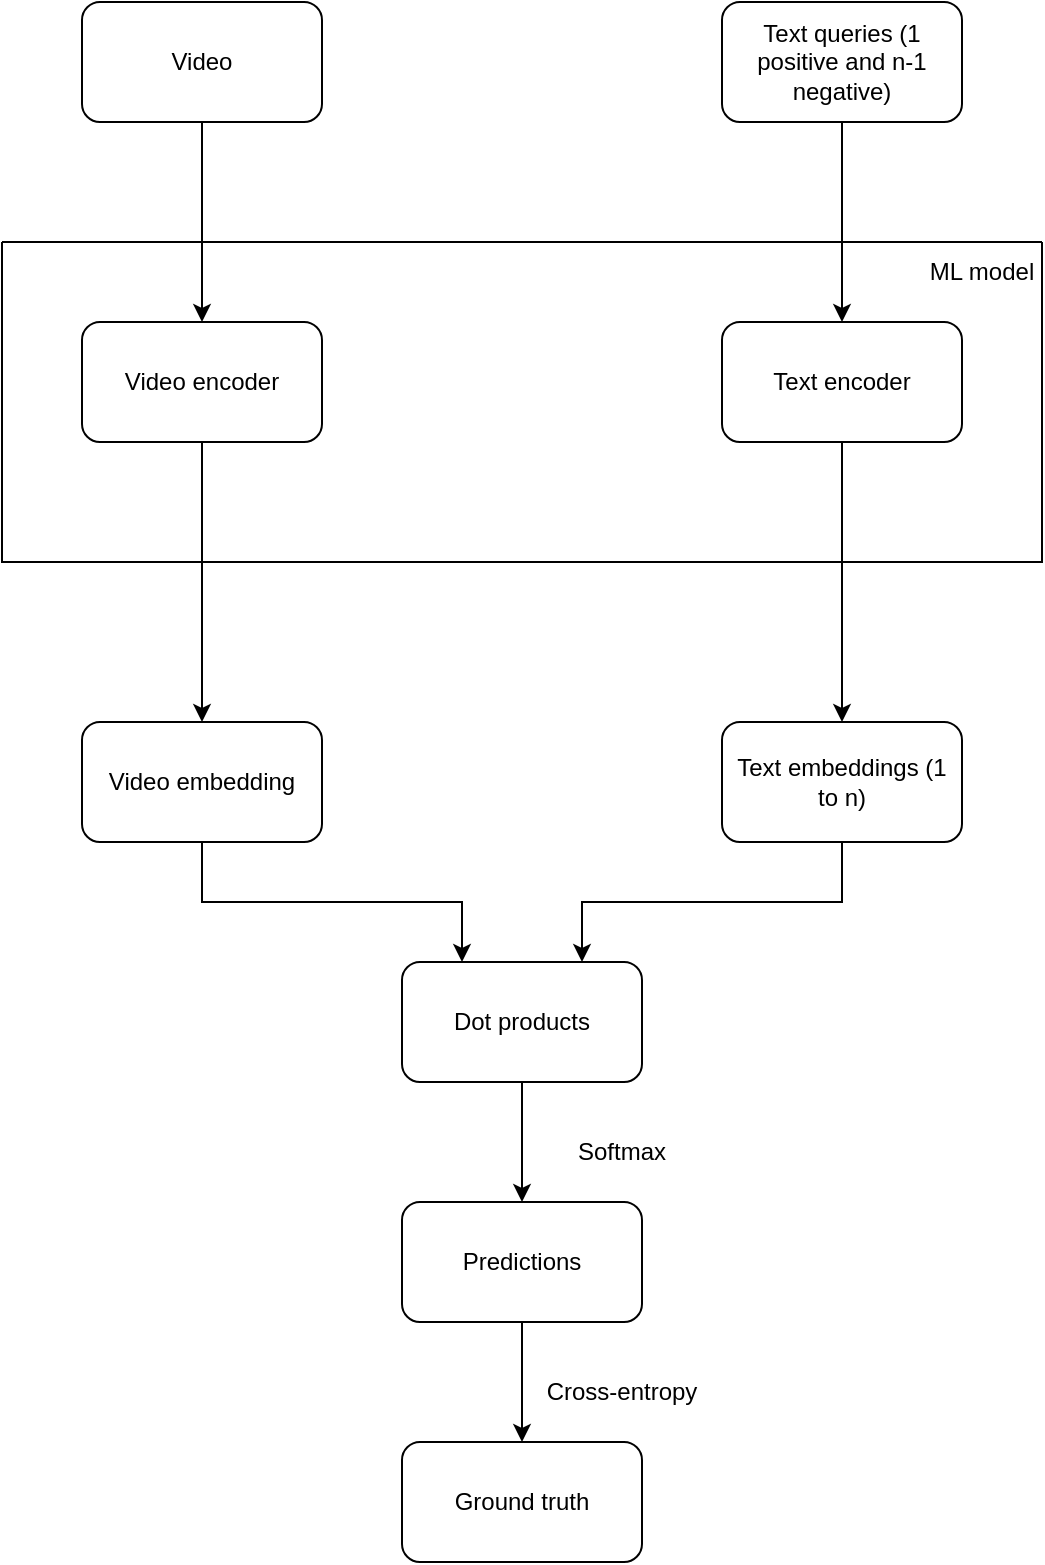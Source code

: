 <mxfile version="22.1.4" type="device">
  <diagram name="Page-1" id="O-3tcLN8pZr2hJ6-7wyD">
    <mxGraphModel dx="882" dy="578" grid="1" gridSize="10" guides="1" tooltips="1" connect="1" arrows="1" fold="1" page="1" pageScale="1" pageWidth="850" pageHeight="1100" math="0" shadow="0">
      <root>
        <mxCell id="0" />
        <mxCell id="1" parent="0" />
        <mxCell id="lmU6K4gp_w76DyAgyafw-14" style="edgeStyle=orthogonalEdgeStyle;rounded=0;orthogonalLoop=1;jettySize=auto;html=1;exitX=0.5;exitY=1;exitDx=0;exitDy=0;entryX=0.5;entryY=0;entryDx=0;entryDy=0;" edge="1" parent="1" source="lmU6K4gp_w76DyAgyafw-1" target="lmU6K4gp_w76DyAgyafw-9">
          <mxGeometry relative="1" as="geometry" />
        </mxCell>
        <mxCell id="lmU6K4gp_w76DyAgyafw-1" value="Video" style="rounded=1;whiteSpace=wrap;html=1;" vertex="1" parent="1">
          <mxGeometry x="80" y="40" width="120" height="60" as="geometry" />
        </mxCell>
        <mxCell id="lmU6K4gp_w76DyAgyafw-15" style="edgeStyle=orthogonalEdgeStyle;rounded=0;orthogonalLoop=1;jettySize=auto;html=1;exitX=0.5;exitY=1;exitDx=0;exitDy=0;entryX=0.5;entryY=0;entryDx=0;entryDy=0;" edge="1" parent="1" source="lmU6K4gp_w76DyAgyafw-2" target="lmU6K4gp_w76DyAgyafw-10">
          <mxGeometry relative="1" as="geometry" />
        </mxCell>
        <mxCell id="lmU6K4gp_w76DyAgyafw-2" value="Text queries (1 positive and n-1 negative)" style="rounded=1;whiteSpace=wrap;html=1;" vertex="1" parent="1">
          <mxGeometry x="400" y="40" width="120" height="60" as="geometry" />
        </mxCell>
        <mxCell id="lmU6K4gp_w76DyAgyafw-3" value="" style="swimlane;startSize=0;" vertex="1" parent="1">
          <mxGeometry x="40" y="160" width="520" height="160" as="geometry" />
        </mxCell>
        <mxCell id="lmU6K4gp_w76DyAgyafw-9" value="Video encoder" style="rounded=1;whiteSpace=wrap;html=1;" vertex="1" parent="lmU6K4gp_w76DyAgyafw-3">
          <mxGeometry x="40" y="40" width="120" height="60" as="geometry" />
        </mxCell>
        <mxCell id="lmU6K4gp_w76DyAgyafw-10" value="Text encoder" style="rounded=1;whiteSpace=wrap;html=1;" vertex="1" parent="lmU6K4gp_w76DyAgyafw-3">
          <mxGeometry x="360" y="40" width="120" height="60" as="geometry" />
        </mxCell>
        <mxCell id="lmU6K4gp_w76DyAgyafw-11" value="ML model" style="text;html=1;strokeColor=none;fillColor=none;align=center;verticalAlign=middle;whiteSpace=wrap;rounded=0;" vertex="1" parent="lmU6K4gp_w76DyAgyafw-3">
          <mxGeometry x="460" width="60" height="30" as="geometry" />
        </mxCell>
        <mxCell id="lmU6K4gp_w76DyAgyafw-18" style="edgeStyle=orthogonalEdgeStyle;rounded=0;orthogonalLoop=1;jettySize=auto;html=1;exitX=0.5;exitY=1;exitDx=0;exitDy=0;entryX=0.25;entryY=0;entryDx=0;entryDy=0;" edge="1" parent="1" source="lmU6K4gp_w76DyAgyafw-4" target="lmU6K4gp_w76DyAgyafw-6">
          <mxGeometry relative="1" as="geometry" />
        </mxCell>
        <mxCell id="lmU6K4gp_w76DyAgyafw-4" value="Video embedding" style="rounded=1;whiteSpace=wrap;html=1;" vertex="1" parent="1">
          <mxGeometry x="80" y="400" width="120" height="60" as="geometry" />
        </mxCell>
        <mxCell id="lmU6K4gp_w76DyAgyafw-19" style="edgeStyle=orthogonalEdgeStyle;rounded=0;orthogonalLoop=1;jettySize=auto;html=1;exitX=0.5;exitY=1;exitDx=0;exitDy=0;entryX=0.75;entryY=0;entryDx=0;entryDy=0;" edge="1" parent="1" source="lmU6K4gp_w76DyAgyafw-5" target="lmU6K4gp_w76DyAgyafw-6">
          <mxGeometry relative="1" as="geometry" />
        </mxCell>
        <mxCell id="lmU6K4gp_w76DyAgyafw-5" value="Text embeddings (1 to n)" style="rounded=1;whiteSpace=wrap;html=1;" vertex="1" parent="1">
          <mxGeometry x="400" y="400" width="120" height="60" as="geometry" />
        </mxCell>
        <mxCell id="lmU6K4gp_w76DyAgyafw-20" style="edgeStyle=orthogonalEdgeStyle;rounded=0;orthogonalLoop=1;jettySize=auto;html=1;exitX=0.5;exitY=1;exitDx=0;exitDy=0;entryX=0.5;entryY=0;entryDx=0;entryDy=0;" edge="1" parent="1" source="lmU6K4gp_w76DyAgyafw-6" target="lmU6K4gp_w76DyAgyafw-7">
          <mxGeometry relative="1" as="geometry" />
        </mxCell>
        <mxCell id="lmU6K4gp_w76DyAgyafw-6" value="Dot products" style="rounded=1;whiteSpace=wrap;html=1;" vertex="1" parent="1">
          <mxGeometry x="240" y="520" width="120" height="60" as="geometry" />
        </mxCell>
        <mxCell id="lmU6K4gp_w76DyAgyafw-21" style="edgeStyle=orthogonalEdgeStyle;rounded=0;orthogonalLoop=1;jettySize=auto;html=1;exitX=0.5;exitY=1;exitDx=0;exitDy=0;entryX=0.5;entryY=0;entryDx=0;entryDy=0;" edge="1" parent="1" source="lmU6K4gp_w76DyAgyafw-7" target="lmU6K4gp_w76DyAgyafw-8">
          <mxGeometry relative="1" as="geometry" />
        </mxCell>
        <mxCell id="lmU6K4gp_w76DyAgyafw-7" value="Predictions" style="rounded=1;whiteSpace=wrap;html=1;" vertex="1" parent="1">
          <mxGeometry x="240" y="640" width="120" height="60" as="geometry" />
        </mxCell>
        <mxCell id="lmU6K4gp_w76DyAgyafw-8" value="Ground truth" style="rounded=1;whiteSpace=wrap;html=1;" vertex="1" parent="1">
          <mxGeometry x="240" y="760" width="120" height="60" as="geometry" />
        </mxCell>
        <mxCell id="lmU6K4gp_w76DyAgyafw-16" style="edgeStyle=orthogonalEdgeStyle;rounded=0;orthogonalLoop=1;jettySize=auto;html=1;exitX=0.5;exitY=1;exitDx=0;exitDy=0;entryX=0.5;entryY=0;entryDx=0;entryDy=0;" edge="1" parent="1" source="lmU6K4gp_w76DyAgyafw-9" target="lmU6K4gp_w76DyAgyafw-4">
          <mxGeometry relative="1" as="geometry" />
        </mxCell>
        <mxCell id="lmU6K4gp_w76DyAgyafw-17" style="edgeStyle=orthogonalEdgeStyle;rounded=0;orthogonalLoop=1;jettySize=auto;html=1;exitX=0.5;exitY=1;exitDx=0;exitDy=0;entryX=0.5;entryY=0;entryDx=0;entryDy=0;" edge="1" parent="1" source="lmU6K4gp_w76DyAgyafw-10" target="lmU6K4gp_w76DyAgyafw-5">
          <mxGeometry relative="1" as="geometry" />
        </mxCell>
        <mxCell id="lmU6K4gp_w76DyAgyafw-22" value="Softmax" style="text;html=1;strokeColor=none;fillColor=none;align=center;verticalAlign=middle;whiteSpace=wrap;rounded=0;" vertex="1" parent="1">
          <mxGeometry x="300" y="600" width="100" height="30" as="geometry" />
        </mxCell>
        <mxCell id="lmU6K4gp_w76DyAgyafw-23" value="Cross-entropy" style="text;html=1;strokeColor=none;fillColor=none;align=center;verticalAlign=middle;whiteSpace=wrap;rounded=0;" vertex="1" parent="1">
          <mxGeometry x="300" y="720" width="100" height="30" as="geometry" />
        </mxCell>
      </root>
    </mxGraphModel>
  </diagram>
</mxfile>
